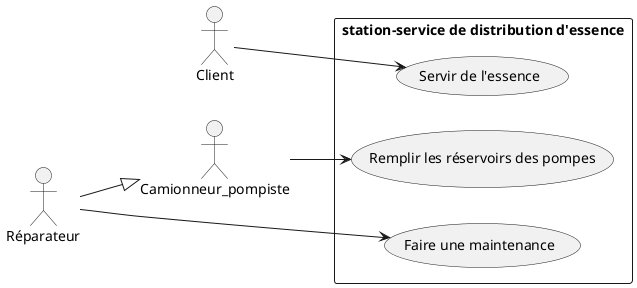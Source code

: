 @startuml
left to right direction

actor Client
actor Camionneur_pompiste
actor Réparateur

Réparateur --|> Camionneur_pompiste

rectangle "station-service de distribution d'essence" {
    usecase "Servir de l'essence" as UC1
    usecase "Remplir les réservoirs des pompes" as UC2
    usecase "Faire une maintenance" as UC3
}

Client --> UC1
Camionneur_pompiste --> UC2
Réparateur --> UC3

@enduml

